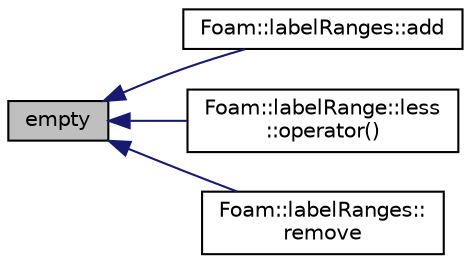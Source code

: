 digraph "empty"
{
  bgcolor="transparent";
  edge [fontname="Helvetica",fontsize="10",labelfontname="Helvetica",labelfontsize="10"];
  node [fontname="Helvetica",fontsize="10",shape=record];
  rankdir="LR";
  Node1 [label="empty",height=0.2,width=0.4,color="black", fillcolor="grey75", style="filled", fontcolor="black"];
  Node1 -> Node2 [dir="back",color="midnightblue",fontsize="10",style="solid",fontname="Helvetica"];
  Node2 [label="Foam::labelRanges::add",height=0.2,width=0.4,color="black",URL="$a01277.html#a2a9b5231256cea35a9d3851f2d1bb9fc",tooltip="Add the range to the list. "];
  Node1 -> Node3 [dir="back",color="midnightblue",fontsize="10",style="solid",fontname="Helvetica"];
  Node3 [label="Foam::labelRange::less\l::operator()",height=0.2,width=0.4,color="black",URL="$a01324.html#ac344b0e40533f879d3f038d772980a2a"];
  Node1 -> Node4 [dir="back",color="midnightblue",fontsize="10",style="solid",fontname="Helvetica"];
  Node4 [label="Foam::labelRanges::\lremove",height=0.2,width=0.4,color="black",URL="$a01277.html#a713ced0be5e5ce1895a1e90110661c4a",tooltip="Remove the range from the list. "];
}
